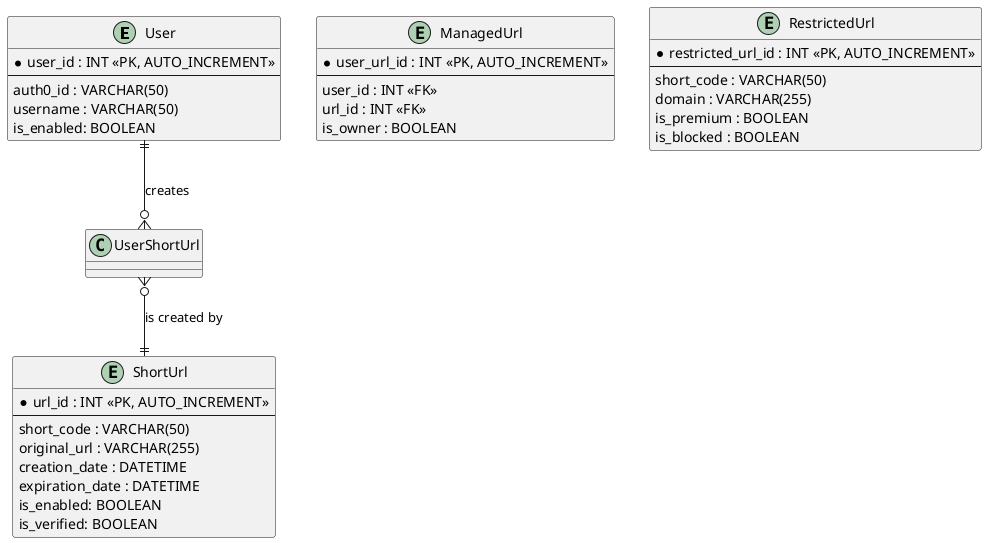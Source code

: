 @startuml

entity User {
    * user_id : INT <<PK, AUTO_INCREMENT>>
    --
    auth0_id : VARCHAR(50)
    username : VARCHAR(50)
    is_enabled: BOOLEAN
}

entity ShortUrl {
    * url_id : INT <<PK, AUTO_INCREMENT>>
    --
    short_code : VARCHAR(50)
    original_url : VARCHAR(255)
    creation_date : DATETIME
    expiration_date : DATETIME
    is_enabled: BOOLEAN
    is_verified: BOOLEAN
}

entity ManagedUrl {
    * user_url_id : INT <<PK, AUTO_INCREMENT>>
    --
    user_id : INT <<FK>>
    url_id : INT <<FK>>
    is_owner : BOOLEAN
}

entity RestrictedUrl {
    * restricted_url_id : INT <<PK, AUTO_INCREMENT>>
    --
    short_code : VARCHAR(50)
    domain : VARCHAR(255)
    is_premium : BOOLEAN
    is_blocked : BOOLEAN
}

User ||--o{ UserShortUrl : creates
UserShortUrl }o--|| ShortUrl : is created by

@enduml